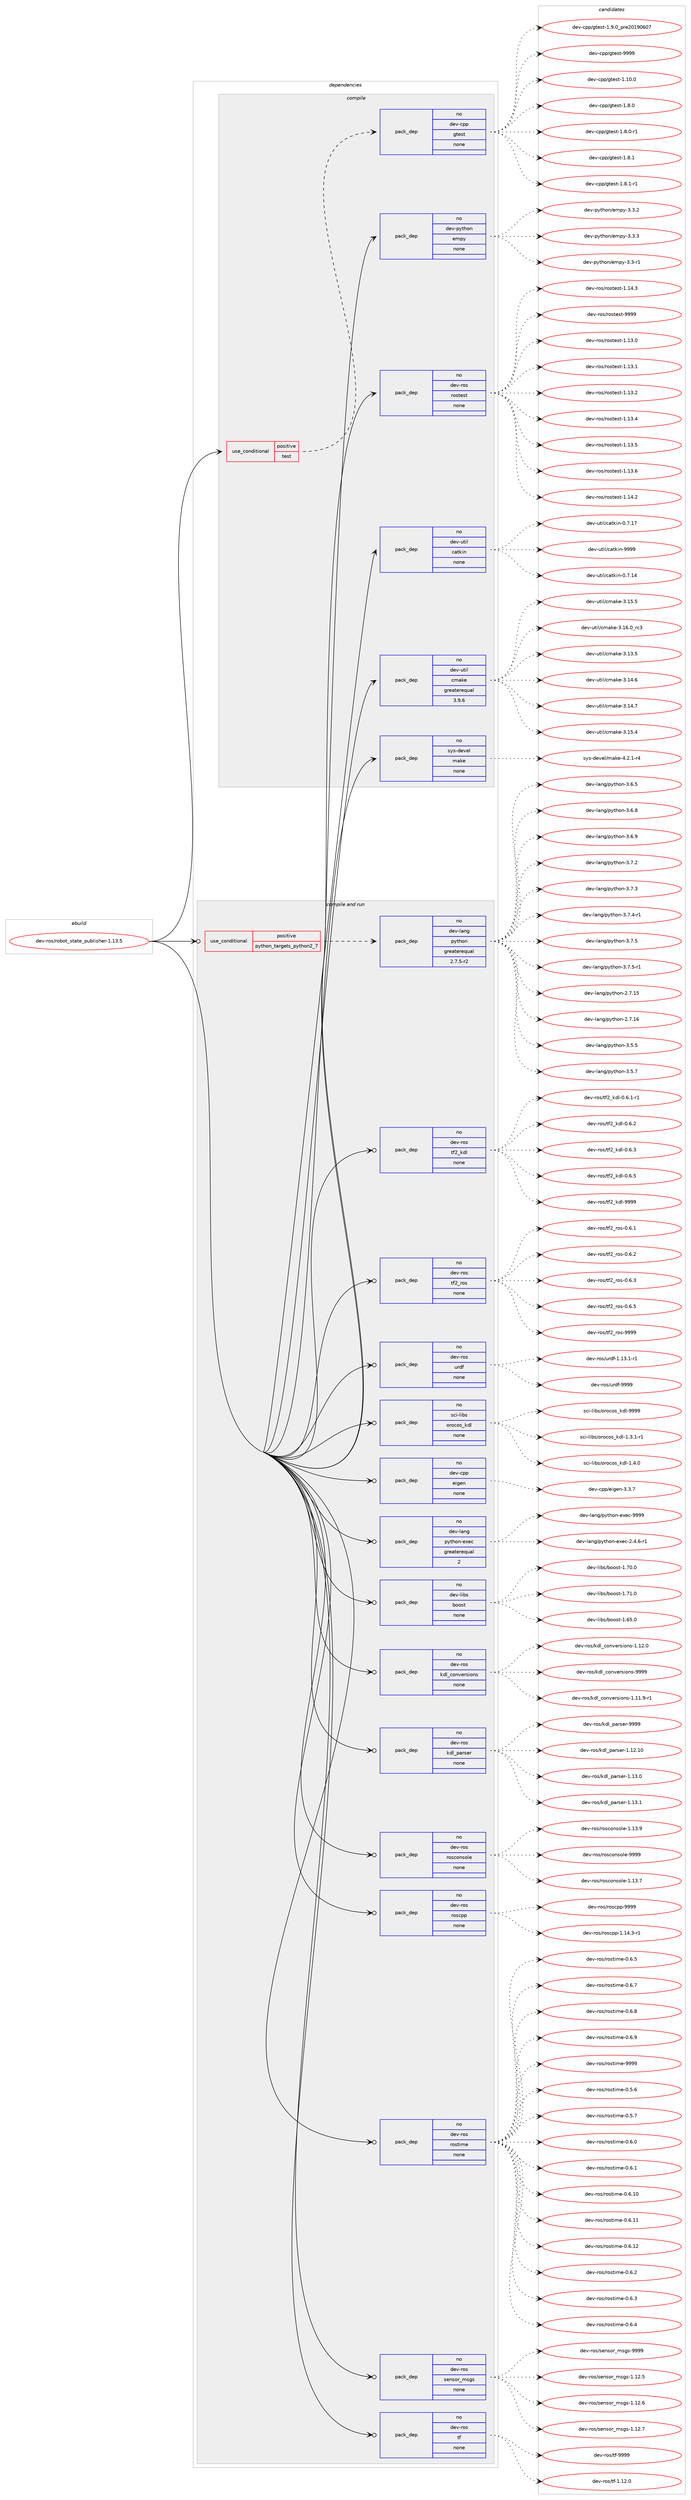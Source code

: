 digraph prolog {

# *************
# Graph options
# *************

newrank=true;
concentrate=true;
compound=true;
graph [rankdir=LR,fontname=Helvetica,fontsize=10,ranksep=1.5];#, ranksep=2.5, nodesep=0.2];
edge  [arrowhead=vee];
node  [fontname=Helvetica,fontsize=10];

# **********
# The ebuild
# **********

subgraph cluster_leftcol {
color=gray;
rank=same;
label=<<i>ebuild</i>>;
id [label="dev-ros/robot_state_publisher-1.13.5", color=red, width=4, href="../dev-ros/robot_state_publisher-1.13.5.svg"];
}

# ****************
# The dependencies
# ****************

subgraph cluster_midcol {
color=gray;
label=<<i>dependencies</i>>;
subgraph cluster_compile {
fillcolor="#eeeeee";
style=filled;
label=<<i>compile</i>>;
subgraph cond154397 {
dependency659784 [label=<<TABLE BORDER="0" CELLBORDER="1" CELLSPACING="0" CELLPADDING="4"><TR><TD ROWSPAN="3" CELLPADDING="10">use_conditional</TD></TR><TR><TD>positive</TD></TR><TR><TD>test</TD></TR></TABLE>>, shape=none, color=red];
subgraph pack493481 {
dependency659785 [label=<<TABLE BORDER="0" CELLBORDER="1" CELLSPACING="0" CELLPADDING="4" WIDTH="220"><TR><TD ROWSPAN="6" CELLPADDING="30">pack_dep</TD></TR><TR><TD WIDTH="110">no</TD></TR><TR><TD>dev-cpp</TD></TR><TR><TD>gtest</TD></TR><TR><TD>none</TD></TR><TR><TD></TD></TR></TABLE>>, shape=none, color=blue];
}
dependency659784:e -> dependency659785:w [weight=20,style="dashed",arrowhead="vee"];
}
id:e -> dependency659784:w [weight=20,style="solid",arrowhead="vee"];
subgraph pack493482 {
dependency659786 [label=<<TABLE BORDER="0" CELLBORDER="1" CELLSPACING="0" CELLPADDING="4" WIDTH="220"><TR><TD ROWSPAN="6" CELLPADDING="30">pack_dep</TD></TR><TR><TD WIDTH="110">no</TD></TR><TR><TD>dev-python</TD></TR><TR><TD>empy</TD></TR><TR><TD>none</TD></TR><TR><TD></TD></TR></TABLE>>, shape=none, color=blue];
}
id:e -> dependency659786:w [weight=20,style="solid",arrowhead="vee"];
subgraph pack493483 {
dependency659787 [label=<<TABLE BORDER="0" CELLBORDER="1" CELLSPACING="0" CELLPADDING="4" WIDTH="220"><TR><TD ROWSPAN="6" CELLPADDING="30">pack_dep</TD></TR><TR><TD WIDTH="110">no</TD></TR><TR><TD>dev-ros</TD></TR><TR><TD>rostest</TD></TR><TR><TD>none</TD></TR><TR><TD></TD></TR></TABLE>>, shape=none, color=blue];
}
id:e -> dependency659787:w [weight=20,style="solid",arrowhead="vee"];
subgraph pack493484 {
dependency659788 [label=<<TABLE BORDER="0" CELLBORDER="1" CELLSPACING="0" CELLPADDING="4" WIDTH="220"><TR><TD ROWSPAN="6" CELLPADDING="30">pack_dep</TD></TR><TR><TD WIDTH="110">no</TD></TR><TR><TD>dev-util</TD></TR><TR><TD>catkin</TD></TR><TR><TD>none</TD></TR><TR><TD></TD></TR></TABLE>>, shape=none, color=blue];
}
id:e -> dependency659788:w [weight=20,style="solid",arrowhead="vee"];
subgraph pack493485 {
dependency659789 [label=<<TABLE BORDER="0" CELLBORDER="1" CELLSPACING="0" CELLPADDING="4" WIDTH="220"><TR><TD ROWSPAN="6" CELLPADDING="30">pack_dep</TD></TR><TR><TD WIDTH="110">no</TD></TR><TR><TD>dev-util</TD></TR><TR><TD>cmake</TD></TR><TR><TD>greaterequal</TD></TR><TR><TD>3.9.6</TD></TR></TABLE>>, shape=none, color=blue];
}
id:e -> dependency659789:w [weight=20,style="solid",arrowhead="vee"];
subgraph pack493486 {
dependency659790 [label=<<TABLE BORDER="0" CELLBORDER="1" CELLSPACING="0" CELLPADDING="4" WIDTH="220"><TR><TD ROWSPAN="6" CELLPADDING="30">pack_dep</TD></TR><TR><TD WIDTH="110">no</TD></TR><TR><TD>sys-devel</TD></TR><TR><TD>make</TD></TR><TR><TD>none</TD></TR><TR><TD></TD></TR></TABLE>>, shape=none, color=blue];
}
id:e -> dependency659790:w [weight=20,style="solid",arrowhead="vee"];
}
subgraph cluster_compileandrun {
fillcolor="#eeeeee";
style=filled;
label=<<i>compile and run</i>>;
subgraph cond154398 {
dependency659791 [label=<<TABLE BORDER="0" CELLBORDER="1" CELLSPACING="0" CELLPADDING="4"><TR><TD ROWSPAN="3" CELLPADDING="10">use_conditional</TD></TR><TR><TD>positive</TD></TR><TR><TD>python_targets_python2_7</TD></TR></TABLE>>, shape=none, color=red];
subgraph pack493487 {
dependency659792 [label=<<TABLE BORDER="0" CELLBORDER="1" CELLSPACING="0" CELLPADDING="4" WIDTH="220"><TR><TD ROWSPAN="6" CELLPADDING="30">pack_dep</TD></TR><TR><TD WIDTH="110">no</TD></TR><TR><TD>dev-lang</TD></TR><TR><TD>python</TD></TR><TR><TD>greaterequal</TD></TR><TR><TD>2.7.5-r2</TD></TR></TABLE>>, shape=none, color=blue];
}
dependency659791:e -> dependency659792:w [weight=20,style="dashed",arrowhead="vee"];
}
id:e -> dependency659791:w [weight=20,style="solid",arrowhead="odotvee"];
subgraph pack493488 {
dependency659793 [label=<<TABLE BORDER="0" CELLBORDER="1" CELLSPACING="0" CELLPADDING="4" WIDTH="220"><TR><TD ROWSPAN="6" CELLPADDING="30">pack_dep</TD></TR><TR><TD WIDTH="110">no</TD></TR><TR><TD>dev-cpp</TD></TR><TR><TD>eigen</TD></TR><TR><TD>none</TD></TR><TR><TD></TD></TR></TABLE>>, shape=none, color=blue];
}
id:e -> dependency659793:w [weight=20,style="solid",arrowhead="odotvee"];
subgraph pack493489 {
dependency659794 [label=<<TABLE BORDER="0" CELLBORDER="1" CELLSPACING="0" CELLPADDING="4" WIDTH="220"><TR><TD ROWSPAN="6" CELLPADDING="30">pack_dep</TD></TR><TR><TD WIDTH="110">no</TD></TR><TR><TD>dev-lang</TD></TR><TR><TD>python-exec</TD></TR><TR><TD>greaterequal</TD></TR><TR><TD>2</TD></TR></TABLE>>, shape=none, color=blue];
}
id:e -> dependency659794:w [weight=20,style="solid",arrowhead="odotvee"];
subgraph pack493490 {
dependency659795 [label=<<TABLE BORDER="0" CELLBORDER="1" CELLSPACING="0" CELLPADDING="4" WIDTH="220"><TR><TD ROWSPAN="6" CELLPADDING="30">pack_dep</TD></TR><TR><TD WIDTH="110">no</TD></TR><TR><TD>dev-libs</TD></TR><TR><TD>boost</TD></TR><TR><TD>none</TD></TR><TR><TD></TD></TR></TABLE>>, shape=none, color=blue];
}
id:e -> dependency659795:w [weight=20,style="solid",arrowhead="odotvee"];
subgraph pack493491 {
dependency659796 [label=<<TABLE BORDER="0" CELLBORDER="1" CELLSPACING="0" CELLPADDING="4" WIDTH="220"><TR><TD ROWSPAN="6" CELLPADDING="30">pack_dep</TD></TR><TR><TD WIDTH="110">no</TD></TR><TR><TD>dev-ros</TD></TR><TR><TD>kdl_conversions</TD></TR><TR><TD>none</TD></TR><TR><TD></TD></TR></TABLE>>, shape=none, color=blue];
}
id:e -> dependency659796:w [weight=20,style="solid",arrowhead="odotvee"];
subgraph pack493492 {
dependency659797 [label=<<TABLE BORDER="0" CELLBORDER="1" CELLSPACING="0" CELLPADDING="4" WIDTH="220"><TR><TD ROWSPAN="6" CELLPADDING="30">pack_dep</TD></TR><TR><TD WIDTH="110">no</TD></TR><TR><TD>dev-ros</TD></TR><TR><TD>kdl_parser</TD></TR><TR><TD>none</TD></TR><TR><TD></TD></TR></TABLE>>, shape=none, color=blue];
}
id:e -> dependency659797:w [weight=20,style="solid",arrowhead="odotvee"];
subgraph pack493493 {
dependency659798 [label=<<TABLE BORDER="0" CELLBORDER="1" CELLSPACING="0" CELLPADDING="4" WIDTH="220"><TR><TD ROWSPAN="6" CELLPADDING="30">pack_dep</TD></TR><TR><TD WIDTH="110">no</TD></TR><TR><TD>dev-ros</TD></TR><TR><TD>rosconsole</TD></TR><TR><TD>none</TD></TR><TR><TD></TD></TR></TABLE>>, shape=none, color=blue];
}
id:e -> dependency659798:w [weight=20,style="solid",arrowhead="odotvee"];
subgraph pack493494 {
dependency659799 [label=<<TABLE BORDER="0" CELLBORDER="1" CELLSPACING="0" CELLPADDING="4" WIDTH="220"><TR><TD ROWSPAN="6" CELLPADDING="30">pack_dep</TD></TR><TR><TD WIDTH="110">no</TD></TR><TR><TD>dev-ros</TD></TR><TR><TD>roscpp</TD></TR><TR><TD>none</TD></TR><TR><TD></TD></TR></TABLE>>, shape=none, color=blue];
}
id:e -> dependency659799:w [weight=20,style="solid",arrowhead="odotvee"];
subgraph pack493495 {
dependency659800 [label=<<TABLE BORDER="0" CELLBORDER="1" CELLSPACING="0" CELLPADDING="4" WIDTH="220"><TR><TD ROWSPAN="6" CELLPADDING="30">pack_dep</TD></TR><TR><TD WIDTH="110">no</TD></TR><TR><TD>dev-ros</TD></TR><TR><TD>rostime</TD></TR><TR><TD>none</TD></TR><TR><TD></TD></TR></TABLE>>, shape=none, color=blue];
}
id:e -> dependency659800:w [weight=20,style="solid",arrowhead="odotvee"];
subgraph pack493496 {
dependency659801 [label=<<TABLE BORDER="0" CELLBORDER="1" CELLSPACING="0" CELLPADDING="4" WIDTH="220"><TR><TD ROWSPAN="6" CELLPADDING="30">pack_dep</TD></TR><TR><TD WIDTH="110">no</TD></TR><TR><TD>dev-ros</TD></TR><TR><TD>sensor_msgs</TD></TR><TR><TD>none</TD></TR><TR><TD></TD></TR></TABLE>>, shape=none, color=blue];
}
id:e -> dependency659801:w [weight=20,style="solid",arrowhead="odotvee"];
subgraph pack493497 {
dependency659802 [label=<<TABLE BORDER="0" CELLBORDER="1" CELLSPACING="0" CELLPADDING="4" WIDTH="220"><TR><TD ROWSPAN="6" CELLPADDING="30">pack_dep</TD></TR><TR><TD WIDTH="110">no</TD></TR><TR><TD>dev-ros</TD></TR><TR><TD>tf</TD></TR><TR><TD>none</TD></TR><TR><TD></TD></TR></TABLE>>, shape=none, color=blue];
}
id:e -> dependency659802:w [weight=20,style="solid",arrowhead="odotvee"];
subgraph pack493498 {
dependency659803 [label=<<TABLE BORDER="0" CELLBORDER="1" CELLSPACING="0" CELLPADDING="4" WIDTH="220"><TR><TD ROWSPAN="6" CELLPADDING="30">pack_dep</TD></TR><TR><TD WIDTH="110">no</TD></TR><TR><TD>dev-ros</TD></TR><TR><TD>tf2_kdl</TD></TR><TR><TD>none</TD></TR><TR><TD></TD></TR></TABLE>>, shape=none, color=blue];
}
id:e -> dependency659803:w [weight=20,style="solid",arrowhead="odotvee"];
subgraph pack493499 {
dependency659804 [label=<<TABLE BORDER="0" CELLBORDER="1" CELLSPACING="0" CELLPADDING="4" WIDTH="220"><TR><TD ROWSPAN="6" CELLPADDING="30">pack_dep</TD></TR><TR><TD WIDTH="110">no</TD></TR><TR><TD>dev-ros</TD></TR><TR><TD>tf2_ros</TD></TR><TR><TD>none</TD></TR><TR><TD></TD></TR></TABLE>>, shape=none, color=blue];
}
id:e -> dependency659804:w [weight=20,style="solid",arrowhead="odotvee"];
subgraph pack493500 {
dependency659805 [label=<<TABLE BORDER="0" CELLBORDER="1" CELLSPACING="0" CELLPADDING="4" WIDTH="220"><TR><TD ROWSPAN="6" CELLPADDING="30">pack_dep</TD></TR><TR><TD WIDTH="110">no</TD></TR><TR><TD>dev-ros</TD></TR><TR><TD>urdf</TD></TR><TR><TD>none</TD></TR><TR><TD></TD></TR></TABLE>>, shape=none, color=blue];
}
id:e -> dependency659805:w [weight=20,style="solid",arrowhead="odotvee"];
subgraph pack493501 {
dependency659806 [label=<<TABLE BORDER="0" CELLBORDER="1" CELLSPACING="0" CELLPADDING="4" WIDTH="220"><TR><TD ROWSPAN="6" CELLPADDING="30">pack_dep</TD></TR><TR><TD WIDTH="110">no</TD></TR><TR><TD>sci-libs</TD></TR><TR><TD>orocos_kdl</TD></TR><TR><TD>none</TD></TR><TR><TD></TD></TR></TABLE>>, shape=none, color=blue];
}
id:e -> dependency659806:w [weight=20,style="solid",arrowhead="odotvee"];
}
subgraph cluster_run {
fillcolor="#eeeeee";
style=filled;
label=<<i>run</i>>;
}
}

# **************
# The candidates
# **************

subgraph cluster_choices {
rank=same;
color=gray;
label=<<i>candidates</i>>;

subgraph choice493481 {
color=black;
nodesep=1;
choice10010111845991121124710311610111511645494649484648 [label="dev-cpp/gtest-1.10.0", color=red, width=4,href="../dev-cpp/gtest-1.10.0.svg"];
choice100101118459911211247103116101115116454946564648 [label="dev-cpp/gtest-1.8.0", color=red, width=4,href="../dev-cpp/gtest-1.8.0.svg"];
choice1001011184599112112471031161011151164549465646484511449 [label="dev-cpp/gtest-1.8.0-r1", color=red, width=4,href="../dev-cpp/gtest-1.8.0-r1.svg"];
choice100101118459911211247103116101115116454946564649 [label="dev-cpp/gtest-1.8.1", color=red, width=4,href="../dev-cpp/gtest-1.8.1.svg"];
choice1001011184599112112471031161011151164549465646494511449 [label="dev-cpp/gtest-1.8.1-r1", color=red, width=4,href="../dev-cpp/gtest-1.8.1-r1.svg"];
choice100101118459911211247103116101115116454946574648951121141015048495748544855 [label="dev-cpp/gtest-1.9.0_pre20190607", color=red, width=4,href="../dev-cpp/gtest-1.9.0_pre20190607.svg"];
choice1001011184599112112471031161011151164557575757 [label="dev-cpp/gtest-9999", color=red, width=4,href="../dev-cpp/gtest-9999.svg"];
dependency659785:e -> choice10010111845991121124710311610111511645494649484648:w [style=dotted,weight="100"];
dependency659785:e -> choice100101118459911211247103116101115116454946564648:w [style=dotted,weight="100"];
dependency659785:e -> choice1001011184599112112471031161011151164549465646484511449:w [style=dotted,weight="100"];
dependency659785:e -> choice100101118459911211247103116101115116454946564649:w [style=dotted,weight="100"];
dependency659785:e -> choice1001011184599112112471031161011151164549465646494511449:w [style=dotted,weight="100"];
dependency659785:e -> choice100101118459911211247103116101115116454946574648951121141015048495748544855:w [style=dotted,weight="100"];
dependency659785:e -> choice1001011184599112112471031161011151164557575757:w [style=dotted,weight="100"];
}
subgraph choice493482 {
color=black;
nodesep=1;
choice1001011184511212111610411111047101109112121455146514511449 [label="dev-python/empy-3.3-r1", color=red, width=4,href="../dev-python/empy-3.3-r1.svg"];
choice1001011184511212111610411111047101109112121455146514650 [label="dev-python/empy-3.3.2", color=red, width=4,href="../dev-python/empy-3.3.2.svg"];
choice1001011184511212111610411111047101109112121455146514651 [label="dev-python/empy-3.3.3", color=red, width=4,href="../dev-python/empy-3.3.3.svg"];
dependency659786:e -> choice1001011184511212111610411111047101109112121455146514511449:w [style=dotted,weight="100"];
dependency659786:e -> choice1001011184511212111610411111047101109112121455146514650:w [style=dotted,weight="100"];
dependency659786:e -> choice1001011184511212111610411111047101109112121455146514651:w [style=dotted,weight="100"];
}
subgraph choice493483 {
color=black;
nodesep=1;
choice100101118451141111154711411111511610111511645494649514648 [label="dev-ros/rostest-1.13.0", color=red, width=4,href="../dev-ros/rostest-1.13.0.svg"];
choice100101118451141111154711411111511610111511645494649514649 [label="dev-ros/rostest-1.13.1", color=red, width=4,href="../dev-ros/rostest-1.13.1.svg"];
choice100101118451141111154711411111511610111511645494649514650 [label="dev-ros/rostest-1.13.2", color=red, width=4,href="../dev-ros/rostest-1.13.2.svg"];
choice100101118451141111154711411111511610111511645494649514652 [label="dev-ros/rostest-1.13.4", color=red, width=4,href="../dev-ros/rostest-1.13.4.svg"];
choice100101118451141111154711411111511610111511645494649514653 [label="dev-ros/rostest-1.13.5", color=red, width=4,href="../dev-ros/rostest-1.13.5.svg"];
choice100101118451141111154711411111511610111511645494649514654 [label="dev-ros/rostest-1.13.6", color=red, width=4,href="../dev-ros/rostest-1.13.6.svg"];
choice100101118451141111154711411111511610111511645494649524650 [label="dev-ros/rostest-1.14.2", color=red, width=4,href="../dev-ros/rostest-1.14.2.svg"];
choice100101118451141111154711411111511610111511645494649524651 [label="dev-ros/rostest-1.14.3", color=red, width=4,href="../dev-ros/rostest-1.14.3.svg"];
choice10010111845114111115471141111151161011151164557575757 [label="dev-ros/rostest-9999", color=red, width=4,href="../dev-ros/rostest-9999.svg"];
dependency659787:e -> choice100101118451141111154711411111511610111511645494649514648:w [style=dotted,weight="100"];
dependency659787:e -> choice100101118451141111154711411111511610111511645494649514649:w [style=dotted,weight="100"];
dependency659787:e -> choice100101118451141111154711411111511610111511645494649514650:w [style=dotted,weight="100"];
dependency659787:e -> choice100101118451141111154711411111511610111511645494649514652:w [style=dotted,weight="100"];
dependency659787:e -> choice100101118451141111154711411111511610111511645494649514653:w [style=dotted,weight="100"];
dependency659787:e -> choice100101118451141111154711411111511610111511645494649514654:w [style=dotted,weight="100"];
dependency659787:e -> choice100101118451141111154711411111511610111511645494649524650:w [style=dotted,weight="100"];
dependency659787:e -> choice100101118451141111154711411111511610111511645494649524651:w [style=dotted,weight="100"];
dependency659787:e -> choice10010111845114111115471141111151161011151164557575757:w [style=dotted,weight="100"];
}
subgraph choice493484 {
color=black;
nodesep=1;
choice1001011184511711610510847999711610710511045484655464952 [label="dev-util/catkin-0.7.14", color=red, width=4,href="../dev-util/catkin-0.7.14.svg"];
choice1001011184511711610510847999711610710511045484655464955 [label="dev-util/catkin-0.7.17", color=red, width=4,href="../dev-util/catkin-0.7.17.svg"];
choice100101118451171161051084799971161071051104557575757 [label="dev-util/catkin-9999", color=red, width=4,href="../dev-util/catkin-9999.svg"];
dependency659788:e -> choice1001011184511711610510847999711610710511045484655464952:w [style=dotted,weight="100"];
dependency659788:e -> choice1001011184511711610510847999711610710511045484655464955:w [style=dotted,weight="100"];
dependency659788:e -> choice100101118451171161051084799971161071051104557575757:w [style=dotted,weight="100"];
}
subgraph choice493485 {
color=black;
nodesep=1;
choice1001011184511711610510847991099710710145514649514653 [label="dev-util/cmake-3.13.5", color=red, width=4,href="../dev-util/cmake-3.13.5.svg"];
choice1001011184511711610510847991099710710145514649524654 [label="dev-util/cmake-3.14.6", color=red, width=4,href="../dev-util/cmake-3.14.6.svg"];
choice1001011184511711610510847991099710710145514649524655 [label="dev-util/cmake-3.14.7", color=red, width=4,href="../dev-util/cmake-3.14.7.svg"];
choice1001011184511711610510847991099710710145514649534652 [label="dev-util/cmake-3.15.4", color=red, width=4,href="../dev-util/cmake-3.15.4.svg"];
choice1001011184511711610510847991099710710145514649534653 [label="dev-util/cmake-3.15.5", color=red, width=4,href="../dev-util/cmake-3.15.5.svg"];
choice1001011184511711610510847991099710710145514649544648951149951 [label="dev-util/cmake-3.16.0_rc3", color=red, width=4,href="../dev-util/cmake-3.16.0_rc3.svg"];
dependency659789:e -> choice1001011184511711610510847991099710710145514649514653:w [style=dotted,weight="100"];
dependency659789:e -> choice1001011184511711610510847991099710710145514649524654:w [style=dotted,weight="100"];
dependency659789:e -> choice1001011184511711610510847991099710710145514649524655:w [style=dotted,weight="100"];
dependency659789:e -> choice1001011184511711610510847991099710710145514649534652:w [style=dotted,weight="100"];
dependency659789:e -> choice1001011184511711610510847991099710710145514649534653:w [style=dotted,weight="100"];
dependency659789:e -> choice1001011184511711610510847991099710710145514649544648951149951:w [style=dotted,weight="100"];
}
subgraph choice493486 {
color=black;
nodesep=1;
choice1151211154510010111810110847109971071014552465046494511452 [label="sys-devel/make-4.2.1-r4", color=red, width=4,href="../sys-devel/make-4.2.1-r4.svg"];
dependency659790:e -> choice1151211154510010111810110847109971071014552465046494511452:w [style=dotted,weight="100"];
}
subgraph choice493487 {
color=black;
nodesep=1;
choice10010111845108971101034711212111610411111045504655464953 [label="dev-lang/python-2.7.15", color=red, width=4,href="../dev-lang/python-2.7.15.svg"];
choice10010111845108971101034711212111610411111045504655464954 [label="dev-lang/python-2.7.16", color=red, width=4,href="../dev-lang/python-2.7.16.svg"];
choice100101118451089711010347112121116104111110455146534653 [label="dev-lang/python-3.5.5", color=red, width=4,href="../dev-lang/python-3.5.5.svg"];
choice100101118451089711010347112121116104111110455146534655 [label="dev-lang/python-3.5.7", color=red, width=4,href="../dev-lang/python-3.5.7.svg"];
choice100101118451089711010347112121116104111110455146544653 [label="dev-lang/python-3.6.5", color=red, width=4,href="../dev-lang/python-3.6.5.svg"];
choice100101118451089711010347112121116104111110455146544656 [label="dev-lang/python-3.6.8", color=red, width=4,href="../dev-lang/python-3.6.8.svg"];
choice100101118451089711010347112121116104111110455146544657 [label="dev-lang/python-3.6.9", color=red, width=4,href="../dev-lang/python-3.6.9.svg"];
choice100101118451089711010347112121116104111110455146554650 [label="dev-lang/python-3.7.2", color=red, width=4,href="../dev-lang/python-3.7.2.svg"];
choice100101118451089711010347112121116104111110455146554651 [label="dev-lang/python-3.7.3", color=red, width=4,href="../dev-lang/python-3.7.3.svg"];
choice1001011184510897110103471121211161041111104551465546524511449 [label="dev-lang/python-3.7.4-r1", color=red, width=4,href="../dev-lang/python-3.7.4-r1.svg"];
choice100101118451089711010347112121116104111110455146554653 [label="dev-lang/python-3.7.5", color=red, width=4,href="../dev-lang/python-3.7.5.svg"];
choice1001011184510897110103471121211161041111104551465546534511449 [label="dev-lang/python-3.7.5-r1", color=red, width=4,href="../dev-lang/python-3.7.5-r1.svg"];
dependency659792:e -> choice10010111845108971101034711212111610411111045504655464953:w [style=dotted,weight="100"];
dependency659792:e -> choice10010111845108971101034711212111610411111045504655464954:w [style=dotted,weight="100"];
dependency659792:e -> choice100101118451089711010347112121116104111110455146534653:w [style=dotted,weight="100"];
dependency659792:e -> choice100101118451089711010347112121116104111110455146534655:w [style=dotted,weight="100"];
dependency659792:e -> choice100101118451089711010347112121116104111110455146544653:w [style=dotted,weight="100"];
dependency659792:e -> choice100101118451089711010347112121116104111110455146544656:w [style=dotted,weight="100"];
dependency659792:e -> choice100101118451089711010347112121116104111110455146544657:w [style=dotted,weight="100"];
dependency659792:e -> choice100101118451089711010347112121116104111110455146554650:w [style=dotted,weight="100"];
dependency659792:e -> choice100101118451089711010347112121116104111110455146554651:w [style=dotted,weight="100"];
dependency659792:e -> choice1001011184510897110103471121211161041111104551465546524511449:w [style=dotted,weight="100"];
dependency659792:e -> choice100101118451089711010347112121116104111110455146554653:w [style=dotted,weight="100"];
dependency659792:e -> choice1001011184510897110103471121211161041111104551465546534511449:w [style=dotted,weight="100"];
}
subgraph choice493488 {
color=black;
nodesep=1;
choice100101118459911211247101105103101110455146514655 [label="dev-cpp/eigen-3.3.7", color=red, width=4,href="../dev-cpp/eigen-3.3.7.svg"];
dependency659793:e -> choice100101118459911211247101105103101110455146514655:w [style=dotted,weight="100"];
}
subgraph choice493489 {
color=black;
nodesep=1;
choice10010111845108971101034711212111610411111045101120101994550465246544511449 [label="dev-lang/python-exec-2.4.6-r1", color=red, width=4,href="../dev-lang/python-exec-2.4.6-r1.svg"];
choice10010111845108971101034711212111610411111045101120101994557575757 [label="dev-lang/python-exec-9999", color=red, width=4,href="../dev-lang/python-exec-9999.svg"];
dependency659794:e -> choice10010111845108971101034711212111610411111045101120101994550465246544511449:w [style=dotted,weight="100"];
dependency659794:e -> choice10010111845108971101034711212111610411111045101120101994557575757:w [style=dotted,weight="100"];
}
subgraph choice493490 {
color=black;
nodesep=1;
choice1001011184510810598115479811111111511645494654534648 [label="dev-libs/boost-1.65.0", color=red, width=4,href="../dev-libs/boost-1.65.0.svg"];
choice1001011184510810598115479811111111511645494655484648 [label="dev-libs/boost-1.70.0", color=red, width=4,href="../dev-libs/boost-1.70.0.svg"];
choice1001011184510810598115479811111111511645494655494648 [label="dev-libs/boost-1.71.0", color=red, width=4,href="../dev-libs/boost-1.71.0.svg"];
dependency659795:e -> choice1001011184510810598115479811111111511645494654534648:w [style=dotted,weight="100"];
dependency659795:e -> choice1001011184510810598115479811111111511645494655484648:w [style=dotted,weight="100"];
dependency659795:e -> choice1001011184510810598115479811111111511645494655494648:w [style=dotted,weight="100"];
}
subgraph choice493491 {
color=black;
nodesep=1;
choice10010111845114111115471071001089599111110118101114115105111110115454946494946574511449 [label="dev-ros/kdl_conversions-1.11.9-r1", color=red, width=4,href="../dev-ros/kdl_conversions-1.11.9-r1.svg"];
choice1001011184511411111547107100108959911111011810111411510511111011545494649504648 [label="dev-ros/kdl_conversions-1.12.0", color=red, width=4,href="../dev-ros/kdl_conversions-1.12.0.svg"];
choice100101118451141111154710710010895991111101181011141151051111101154557575757 [label="dev-ros/kdl_conversions-9999", color=red, width=4,href="../dev-ros/kdl_conversions-9999.svg"];
dependency659796:e -> choice10010111845114111115471071001089599111110118101114115105111110115454946494946574511449:w [style=dotted,weight="100"];
dependency659796:e -> choice1001011184511411111547107100108959911111011810111411510511111011545494649504648:w [style=dotted,weight="100"];
dependency659796:e -> choice100101118451141111154710710010895991111101181011141151051111101154557575757:w [style=dotted,weight="100"];
}
subgraph choice493492 {
color=black;
nodesep=1;
choice100101118451141111154710710010895112971141151011144549464950464948 [label="dev-ros/kdl_parser-1.12.10", color=red, width=4,href="../dev-ros/kdl_parser-1.12.10.svg"];
choice1001011184511411111547107100108951129711411510111445494649514648 [label="dev-ros/kdl_parser-1.13.0", color=red, width=4,href="../dev-ros/kdl_parser-1.13.0.svg"];
choice1001011184511411111547107100108951129711411510111445494649514649 [label="dev-ros/kdl_parser-1.13.1", color=red, width=4,href="../dev-ros/kdl_parser-1.13.1.svg"];
choice100101118451141111154710710010895112971141151011144557575757 [label="dev-ros/kdl_parser-9999", color=red, width=4,href="../dev-ros/kdl_parser-9999.svg"];
dependency659797:e -> choice100101118451141111154710710010895112971141151011144549464950464948:w [style=dotted,weight="100"];
dependency659797:e -> choice1001011184511411111547107100108951129711411510111445494649514648:w [style=dotted,weight="100"];
dependency659797:e -> choice1001011184511411111547107100108951129711411510111445494649514649:w [style=dotted,weight="100"];
dependency659797:e -> choice100101118451141111154710710010895112971141151011144557575757:w [style=dotted,weight="100"];
}
subgraph choice493493 {
color=black;
nodesep=1;
choice10010111845114111115471141111159911111011511110810145494649514655 [label="dev-ros/rosconsole-1.13.7", color=red, width=4,href="../dev-ros/rosconsole-1.13.7.svg"];
choice10010111845114111115471141111159911111011511110810145494649514657 [label="dev-ros/rosconsole-1.13.9", color=red, width=4,href="../dev-ros/rosconsole-1.13.9.svg"];
choice1001011184511411111547114111115991111101151111081014557575757 [label="dev-ros/rosconsole-9999", color=red, width=4,href="../dev-ros/rosconsole-9999.svg"];
dependency659798:e -> choice10010111845114111115471141111159911111011511110810145494649514655:w [style=dotted,weight="100"];
dependency659798:e -> choice10010111845114111115471141111159911111011511110810145494649514657:w [style=dotted,weight="100"];
dependency659798:e -> choice1001011184511411111547114111115991111101151111081014557575757:w [style=dotted,weight="100"];
}
subgraph choice493494 {
color=black;
nodesep=1;
choice100101118451141111154711411111599112112454946495246514511449 [label="dev-ros/roscpp-1.14.3-r1", color=red, width=4,href="../dev-ros/roscpp-1.14.3-r1.svg"];
choice1001011184511411111547114111115991121124557575757 [label="dev-ros/roscpp-9999", color=red, width=4,href="../dev-ros/roscpp-9999.svg"];
dependency659799:e -> choice100101118451141111154711411111599112112454946495246514511449:w [style=dotted,weight="100"];
dependency659799:e -> choice1001011184511411111547114111115991121124557575757:w [style=dotted,weight="100"];
}
subgraph choice493495 {
color=black;
nodesep=1;
choice1001011184511411111547114111115116105109101454846534654 [label="dev-ros/rostime-0.5.6", color=red, width=4,href="../dev-ros/rostime-0.5.6.svg"];
choice1001011184511411111547114111115116105109101454846534655 [label="dev-ros/rostime-0.5.7", color=red, width=4,href="../dev-ros/rostime-0.5.7.svg"];
choice1001011184511411111547114111115116105109101454846544648 [label="dev-ros/rostime-0.6.0", color=red, width=4,href="../dev-ros/rostime-0.6.0.svg"];
choice1001011184511411111547114111115116105109101454846544649 [label="dev-ros/rostime-0.6.1", color=red, width=4,href="../dev-ros/rostime-0.6.1.svg"];
choice100101118451141111154711411111511610510910145484654464948 [label="dev-ros/rostime-0.6.10", color=red, width=4,href="../dev-ros/rostime-0.6.10.svg"];
choice100101118451141111154711411111511610510910145484654464949 [label="dev-ros/rostime-0.6.11", color=red, width=4,href="../dev-ros/rostime-0.6.11.svg"];
choice100101118451141111154711411111511610510910145484654464950 [label="dev-ros/rostime-0.6.12", color=red, width=4,href="../dev-ros/rostime-0.6.12.svg"];
choice1001011184511411111547114111115116105109101454846544650 [label="dev-ros/rostime-0.6.2", color=red, width=4,href="../dev-ros/rostime-0.6.2.svg"];
choice1001011184511411111547114111115116105109101454846544651 [label="dev-ros/rostime-0.6.3", color=red, width=4,href="../dev-ros/rostime-0.6.3.svg"];
choice1001011184511411111547114111115116105109101454846544652 [label="dev-ros/rostime-0.6.4", color=red, width=4,href="../dev-ros/rostime-0.6.4.svg"];
choice1001011184511411111547114111115116105109101454846544653 [label="dev-ros/rostime-0.6.5", color=red, width=4,href="../dev-ros/rostime-0.6.5.svg"];
choice1001011184511411111547114111115116105109101454846544655 [label="dev-ros/rostime-0.6.7", color=red, width=4,href="../dev-ros/rostime-0.6.7.svg"];
choice1001011184511411111547114111115116105109101454846544656 [label="dev-ros/rostime-0.6.8", color=red, width=4,href="../dev-ros/rostime-0.6.8.svg"];
choice1001011184511411111547114111115116105109101454846544657 [label="dev-ros/rostime-0.6.9", color=red, width=4,href="../dev-ros/rostime-0.6.9.svg"];
choice10010111845114111115471141111151161051091014557575757 [label="dev-ros/rostime-9999", color=red, width=4,href="../dev-ros/rostime-9999.svg"];
dependency659800:e -> choice1001011184511411111547114111115116105109101454846534654:w [style=dotted,weight="100"];
dependency659800:e -> choice1001011184511411111547114111115116105109101454846534655:w [style=dotted,weight="100"];
dependency659800:e -> choice1001011184511411111547114111115116105109101454846544648:w [style=dotted,weight="100"];
dependency659800:e -> choice1001011184511411111547114111115116105109101454846544649:w [style=dotted,weight="100"];
dependency659800:e -> choice100101118451141111154711411111511610510910145484654464948:w [style=dotted,weight="100"];
dependency659800:e -> choice100101118451141111154711411111511610510910145484654464949:w [style=dotted,weight="100"];
dependency659800:e -> choice100101118451141111154711411111511610510910145484654464950:w [style=dotted,weight="100"];
dependency659800:e -> choice1001011184511411111547114111115116105109101454846544650:w [style=dotted,weight="100"];
dependency659800:e -> choice1001011184511411111547114111115116105109101454846544651:w [style=dotted,weight="100"];
dependency659800:e -> choice1001011184511411111547114111115116105109101454846544652:w [style=dotted,weight="100"];
dependency659800:e -> choice1001011184511411111547114111115116105109101454846544653:w [style=dotted,weight="100"];
dependency659800:e -> choice1001011184511411111547114111115116105109101454846544655:w [style=dotted,weight="100"];
dependency659800:e -> choice1001011184511411111547114111115116105109101454846544656:w [style=dotted,weight="100"];
dependency659800:e -> choice1001011184511411111547114111115116105109101454846544657:w [style=dotted,weight="100"];
dependency659800:e -> choice10010111845114111115471141111151161051091014557575757:w [style=dotted,weight="100"];
}
subgraph choice493496 {
color=black;
nodesep=1;
choice10010111845114111115471151011101151111149510911510311545494649504653 [label="dev-ros/sensor_msgs-1.12.5", color=red, width=4,href="../dev-ros/sensor_msgs-1.12.5.svg"];
choice10010111845114111115471151011101151111149510911510311545494649504654 [label="dev-ros/sensor_msgs-1.12.6", color=red, width=4,href="../dev-ros/sensor_msgs-1.12.6.svg"];
choice10010111845114111115471151011101151111149510911510311545494649504655 [label="dev-ros/sensor_msgs-1.12.7", color=red, width=4,href="../dev-ros/sensor_msgs-1.12.7.svg"];
choice1001011184511411111547115101110115111114951091151031154557575757 [label="dev-ros/sensor_msgs-9999", color=red, width=4,href="../dev-ros/sensor_msgs-9999.svg"];
dependency659801:e -> choice10010111845114111115471151011101151111149510911510311545494649504653:w [style=dotted,weight="100"];
dependency659801:e -> choice10010111845114111115471151011101151111149510911510311545494649504654:w [style=dotted,weight="100"];
dependency659801:e -> choice10010111845114111115471151011101151111149510911510311545494649504655:w [style=dotted,weight="100"];
dependency659801:e -> choice1001011184511411111547115101110115111114951091151031154557575757:w [style=dotted,weight="100"];
}
subgraph choice493497 {
color=black;
nodesep=1;
choice100101118451141111154711610245494649504648 [label="dev-ros/tf-1.12.0", color=red, width=4,href="../dev-ros/tf-1.12.0.svg"];
choice10010111845114111115471161024557575757 [label="dev-ros/tf-9999", color=red, width=4,href="../dev-ros/tf-9999.svg"];
dependency659802:e -> choice100101118451141111154711610245494649504648:w [style=dotted,weight="100"];
dependency659802:e -> choice10010111845114111115471161024557575757:w [style=dotted,weight="100"];
}
subgraph choice493498 {
color=black;
nodesep=1;
choice100101118451141111154711610250951071001084548465446494511449 [label="dev-ros/tf2_kdl-0.6.1-r1", color=red, width=4,href="../dev-ros/tf2_kdl-0.6.1-r1.svg"];
choice10010111845114111115471161025095107100108454846544650 [label="dev-ros/tf2_kdl-0.6.2", color=red, width=4,href="../dev-ros/tf2_kdl-0.6.2.svg"];
choice10010111845114111115471161025095107100108454846544651 [label="dev-ros/tf2_kdl-0.6.3", color=red, width=4,href="../dev-ros/tf2_kdl-0.6.3.svg"];
choice10010111845114111115471161025095107100108454846544653 [label="dev-ros/tf2_kdl-0.6.5", color=red, width=4,href="../dev-ros/tf2_kdl-0.6.5.svg"];
choice100101118451141111154711610250951071001084557575757 [label="dev-ros/tf2_kdl-9999", color=red, width=4,href="../dev-ros/tf2_kdl-9999.svg"];
dependency659803:e -> choice100101118451141111154711610250951071001084548465446494511449:w [style=dotted,weight="100"];
dependency659803:e -> choice10010111845114111115471161025095107100108454846544650:w [style=dotted,weight="100"];
dependency659803:e -> choice10010111845114111115471161025095107100108454846544651:w [style=dotted,weight="100"];
dependency659803:e -> choice10010111845114111115471161025095107100108454846544653:w [style=dotted,weight="100"];
dependency659803:e -> choice100101118451141111154711610250951071001084557575757:w [style=dotted,weight="100"];
}
subgraph choice493499 {
color=black;
nodesep=1;
choice10010111845114111115471161025095114111115454846544649 [label="dev-ros/tf2_ros-0.6.1", color=red, width=4,href="../dev-ros/tf2_ros-0.6.1.svg"];
choice10010111845114111115471161025095114111115454846544650 [label="dev-ros/tf2_ros-0.6.2", color=red, width=4,href="../dev-ros/tf2_ros-0.6.2.svg"];
choice10010111845114111115471161025095114111115454846544651 [label="dev-ros/tf2_ros-0.6.3", color=red, width=4,href="../dev-ros/tf2_ros-0.6.3.svg"];
choice10010111845114111115471161025095114111115454846544653 [label="dev-ros/tf2_ros-0.6.5", color=red, width=4,href="../dev-ros/tf2_ros-0.6.5.svg"];
choice100101118451141111154711610250951141111154557575757 [label="dev-ros/tf2_ros-9999", color=red, width=4,href="../dev-ros/tf2_ros-9999.svg"];
dependency659804:e -> choice10010111845114111115471161025095114111115454846544649:w [style=dotted,weight="100"];
dependency659804:e -> choice10010111845114111115471161025095114111115454846544650:w [style=dotted,weight="100"];
dependency659804:e -> choice10010111845114111115471161025095114111115454846544651:w [style=dotted,weight="100"];
dependency659804:e -> choice10010111845114111115471161025095114111115454846544653:w [style=dotted,weight="100"];
dependency659804:e -> choice100101118451141111154711610250951141111154557575757:w [style=dotted,weight="100"];
}
subgraph choice493500 {
color=black;
nodesep=1;
choice1001011184511411111547117114100102454946495146494511449 [label="dev-ros/urdf-1.13.1-r1", color=red, width=4,href="../dev-ros/urdf-1.13.1-r1.svg"];
choice10010111845114111115471171141001024557575757 [label="dev-ros/urdf-9999", color=red, width=4,href="../dev-ros/urdf-9999.svg"];
dependency659805:e -> choice1001011184511411111547117114100102454946495146494511449:w [style=dotted,weight="100"];
dependency659805:e -> choice10010111845114111115471171141001024557575757:w [style=dotted,weight="100"];
}
subgraph choice493501 {
color=black;
nodesep=1;
choice1159910545108105981154711111411199111115951071001084549465146494511449 [label="sci-libs/orocos_kdl-1.3.1-r1", color=red, width=4,href="../sci-libs/orocos_kdl-1.3.1-r1.svg"];
choice115991054510810598115471111141119911111595107100108454946524648 [label="sci-libs/orocos_kdl-1.4.0", color=red, width=4,href="../sci-libs/orocos_kdl-1.4.0.svg"];
choice1159910545108105981154711111411199111115951071001084557575757 [label="sci-libs/orocos_kdl-9999", color=red, width=4,href="../sci-libs/orocos_kdl-9999.svg"];
dependency659806:e -> choice1159910545108105981154711111411199111115951071001084549465146494511449:w [style=dotted,weight="100"];
dependency659806:e -> choice115991054510810598115471111141119911111595107100108454946524648:w [style=dotted,weight="100"];
dependency659806:e -> choice1159910545108105981154711111411199111115951071001084557575757:w [style=dotted,weight="100"];
}
}

}
